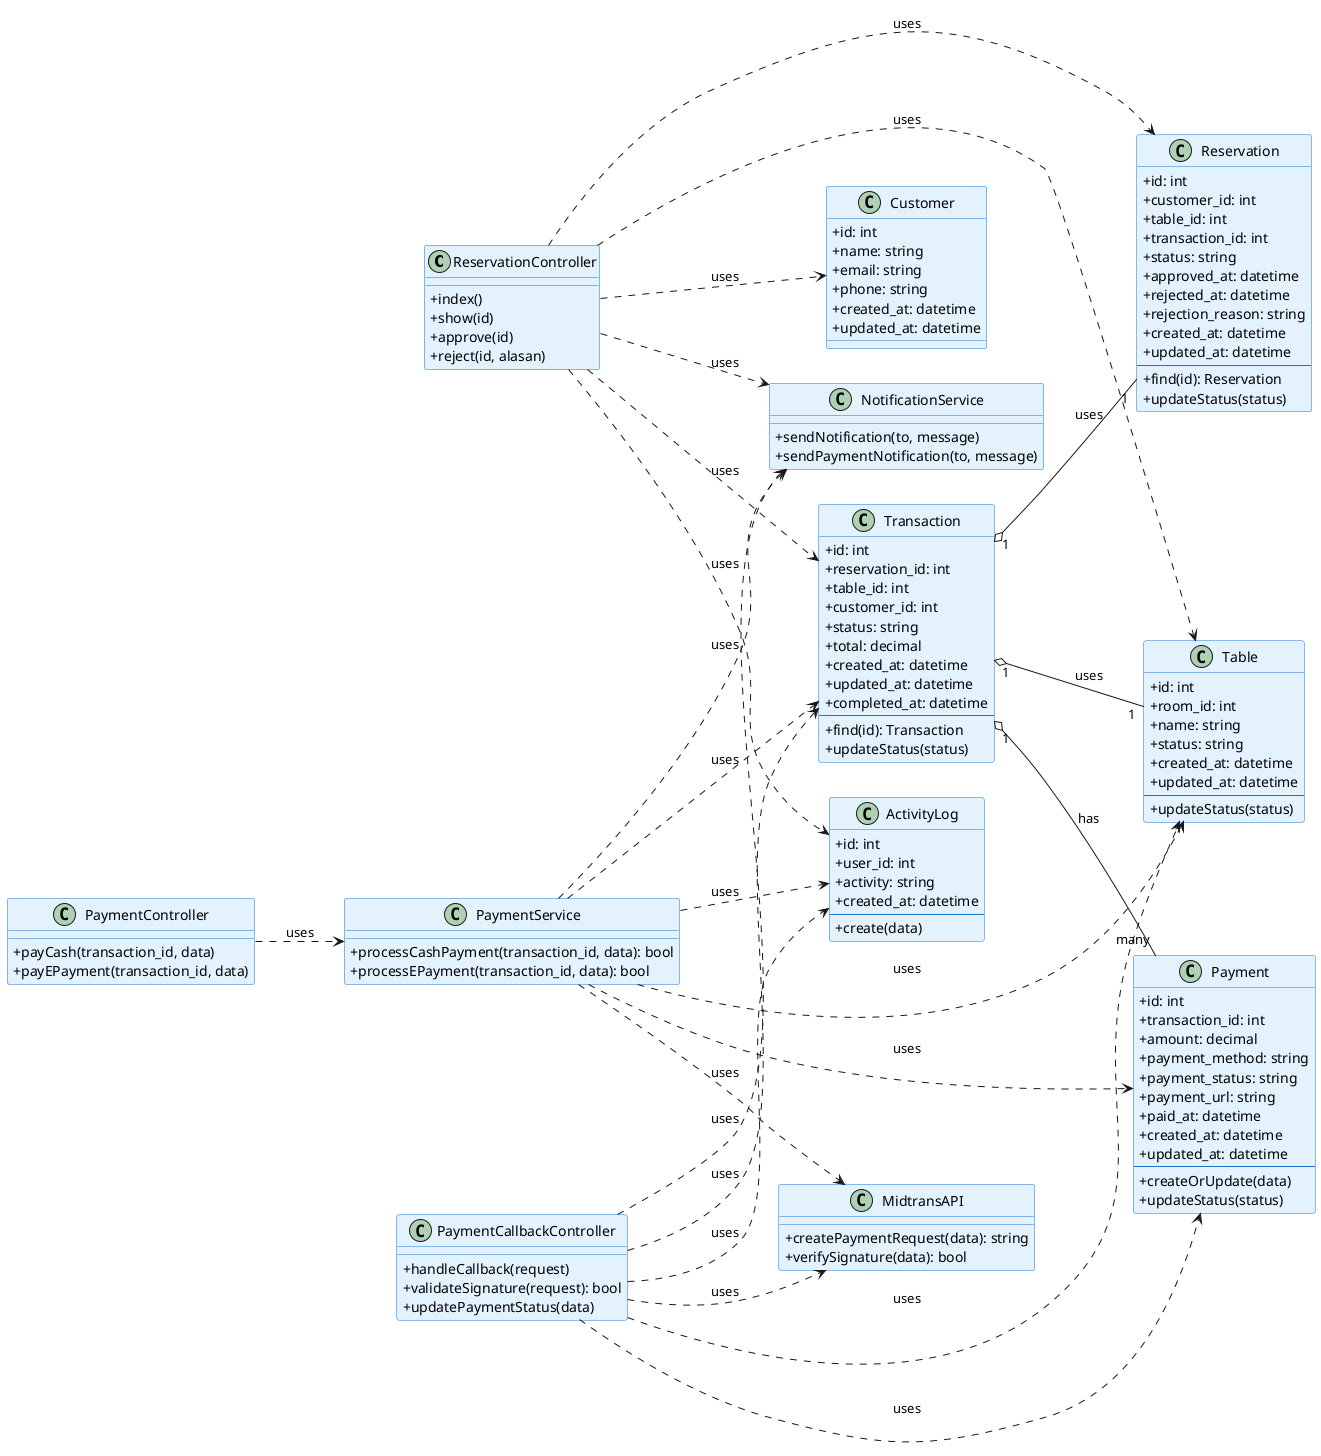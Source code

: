 @startuml Class Diagram - Admin Manage Reservation & Payment

left to right direction

' Styling
skinparam classAttributeIconSize 0
skinparam class {
    BackgroundColor #E3F2FD
    BorderColor #1976D2
}

' === ReservationController ===
class ReservationController {
    +index()
    +show(id)
    +approve(id)
    +reject(id, alasan)
}

' === Reservation ===
class Reservation {
    +id: int
    +customer_id: int
    +table_id: int
    +transaction_id: int
    +status: string
    +approved_at: datetime
    +rejected_at: datetime
    +rejection_reason: string
    +created_at: datetime
    +updated_at: datetime
    --
    +find(id): Reservation
    +updateStatus(status)
}

' === Transaction ===
class Transaction {
    +id: int
    +reservation_id: int
    +table_id: int
    +customer_id: int
    +status: string
    +total: decimal
    +created_at: datetime
    +updated_at: datetime
    +completed_at: datetime
    --
    +find(id): Transaction
    +updateStatus(status)
}

' === Table ===
class Table {
    +id: int
    +room_id: int
    +name: string
    +status: string
    +created_at: datetime
    +updated_at: datetime
    --
    +updateStatus(status)
}

' === Customer ===
class Customer {
    +id: int
    +name: string
    +email: string
    +phone: string
    +created_at: datetime
    +updated_at: datetime
}

' === NotificationService ===
class NotificationService {
    +sendNotification(to, message)
    +sendPaymentNotification(to, message)
}

' === ActivityLog ===
class ActivityLog {
    +id: int
    +user_id: int
    +activity: string
    +created_at: datetime
    --
    +create(data)
}

' === PaymentController ===
class PaymentController {
    +payCash(transaction_id, data)
    +payEPayment(transaction_id, data)
}

' === PaymentService ===
class PaymentService {
    +processCashPayment(transaction_id, data): bool
    +processEPayment(transaction_id, data): bool
}

' === Payment ===
class Payment {
    +id: int
    +transaction_id: int
    +amount: decimal
    +payment_method: string
    +payment_status: string
    +payment_url: string
    +paid_at: datetime
    +created_at: datetime
    +updated_at: datetime
    --
    +createOrUpdate(data)
    +updateStatus(status)
}

' === MidtransAPI ===
class MidtransAPI {
    +createPaymentRequest(data): string
    +verifySignature(data): bool
}

' === PaymentCallbackController ===
class PaymentCallbackController {
    +handleCallback(request)
    +validateSignature(request): bool
    +updatePaymentStatus(data)
}

' === Relasi ===
ReservationController ..> Reservation : uses
ReservationController ..> Transaction : uses
ReservationController ..> Table : uses
ReservationController ..> Customer : uses
ReservationController ..> NotificationService : uses
ReservationController ..> ActivityLog : uses
Transaction "1" o-- "many" Payment : has
Transaction "1" o-- "1" Table : uses
Transaction "1" o-- "1" Reservation : uses
PaymentController ..> PaymentService : uses
PaymentService ..> Transaction : uses
PaymentService ..> Payment : uses
PaymentService ..> Table : uses
PaymentService ..> ActivityLog : uses
PaymentService ..> NotificationService : uses
PaymentService ..> MidtransAPI : uses
PaymentCallbackController ..> Payment : uses
PaymentCallbackController ..> Transaction : uses
PaymentCallbackController ..> Table : uses
PaymentCallbackController ..> ActivityLog : uses
PaymentCallbackController ..> NotificationService : uses
PaymentCallbackController ..> MidtransAPI : uses

@enduml
